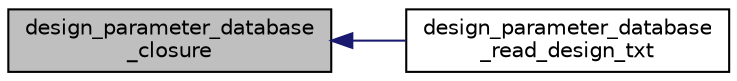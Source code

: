 digraph "design_parameter_database_closure"
{
  edge [fontname="Helvetica",fontsize="10",labelfontname="Helvetica",labelfontsize="10"];
  node [fontname="Helvetica",fontsize="10",shape=record];
  rankdir="LR";
  Node884 [label="design_parameter_database\l_closure",height=0.2,width=0.4,color="black", fillcolor="grey75", style="filled", fontcolor="black"];
  Node884 -> Node885 [dir="back",color="midnightblue",fontsize="10",style="solid",fontname="Helvetica"];
  Node885 [label="design_parameter_database\l_read_design_txt",height=0.2,width=0.4,color="black", fillcolor="white", style="filled",URL="$d9/d60/discreta_8h.html#ac12f39c2d57b543c801c36d26f237ac7"];
}
